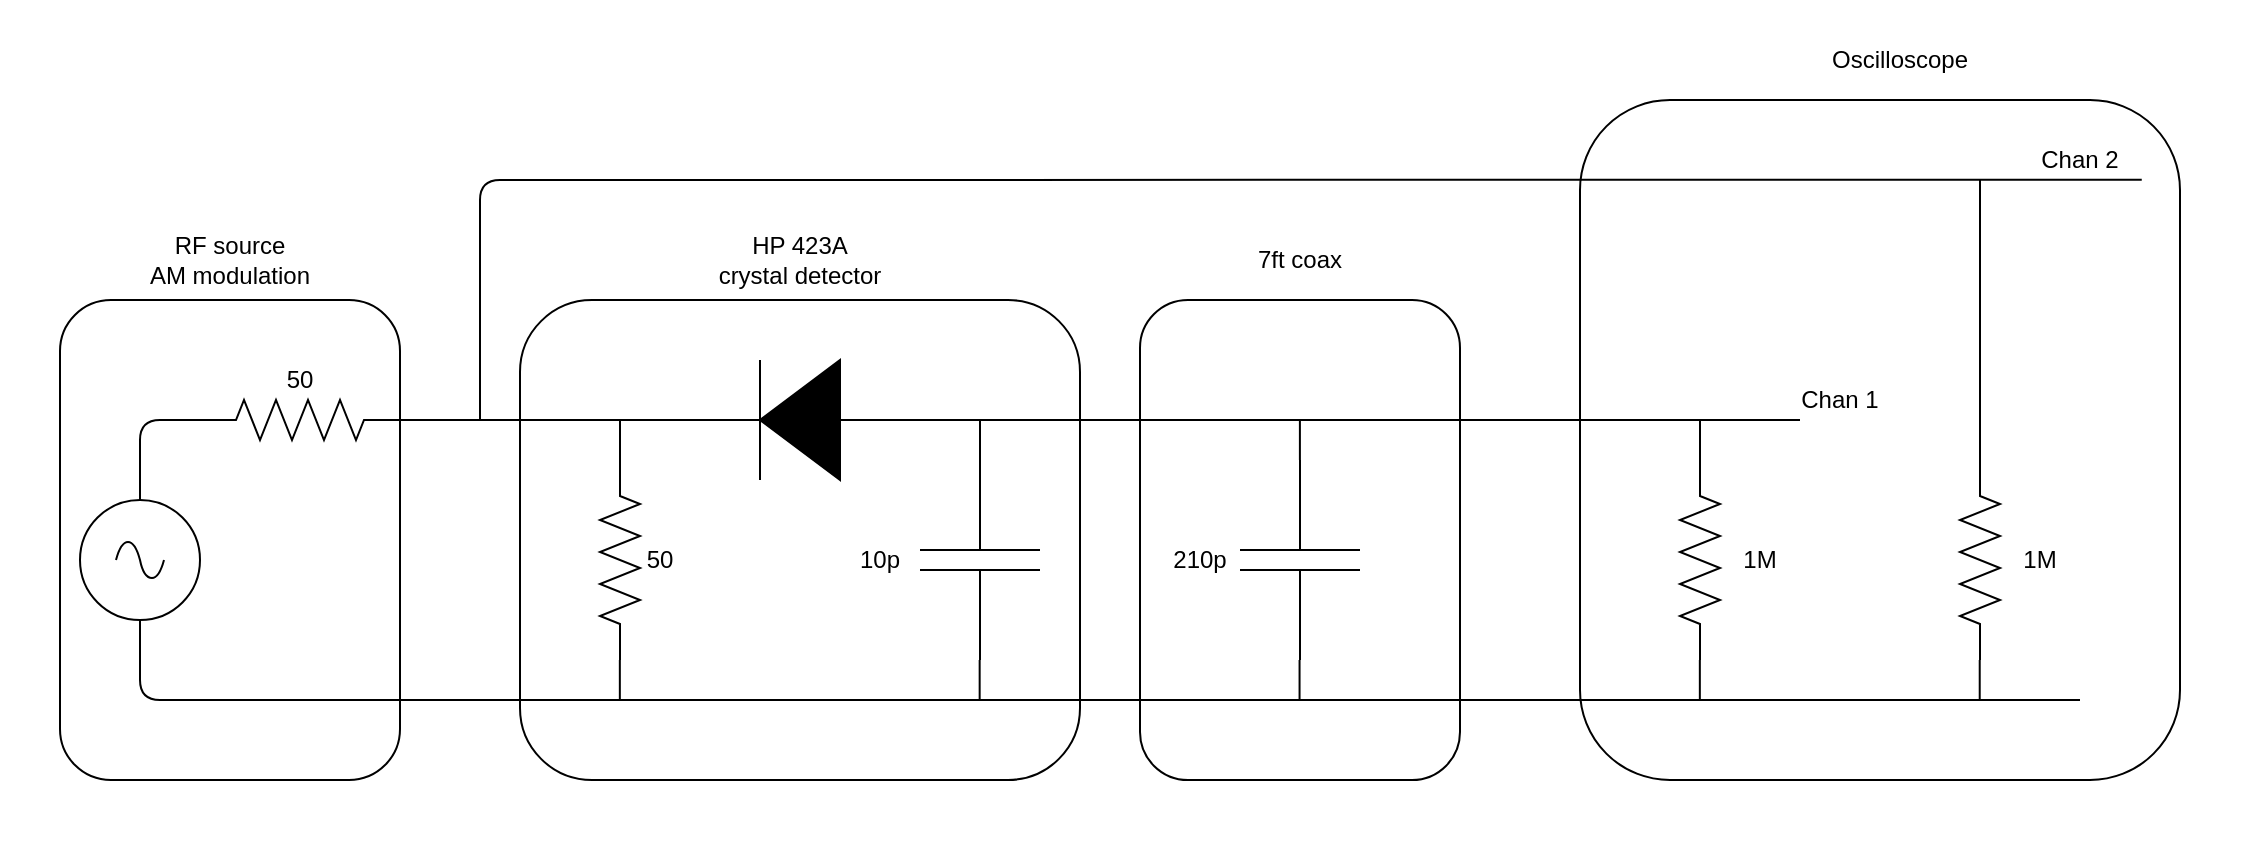 <mxfile version="14.6.13" type="device" pages="5"><diagram id="nJAfVl4g5rDpcgTDIY90" name="measurement_setup1"><mxGraphModel dx="1102" dy="1000" grid="1" gridSize="10" guides="1" tooltips="1" connect="1" arrows="1" fold="1" page="1" pageScale="1" pageWidth="850" pageHeight="1100" math="0" shadow="0"><root><mxCell id="0"/><mxCell id="1" parent="0"/><mxCell id="n6Zc8FONMgEtDuYc1dvL-59" value="" style="rounded=0;whiteSpace=wrap;html=1;fillColor=none;strokeColor=none;" parent="1" vertex="1"><mxGeometry x="160" y="240" width="1120" height="420" as="geometry"/></mxCell><mxCell id="n6Zc8FONMgEtDuYc1dvL-57" value="" style="rounded=1;whiteSpace=wrap;html=1;fillColor=none;" parent="1" vertex="1"><mxGeometry x="950" y="290" width="300" height="340" as="geometry"/></mxCell><mxCell id="n6Zc8FONMgEtDuYc1dvL-39" value="" style="rounded=1;whiteSpace=wrap;html=1;fillColor=none;" parent="1" vertex="1"><mxGeometry x="420" y="390" width="280" height="240" as="geometry"/></mxCell><mxCell id="n6Zc8FONMgEtDuYc1dvL-41" value="" style="rounded=1;whiteSpace=wrap;html=1;fillColor=none;" parent="1" vertex="1"><mxGeometry x="190" y="390" width="170" height="240" as="geometry"/></mxCell><mxCell id="n6Zc8FONMgEtDuYc1dvL-20" value="" style="pointerEvents=1;fillColor=strokeColor;verticalLabelPosition=bottom;shadow=0;dashed=0;align=center;html=1;verticalAlign=top;shape=mxgraph.electrical.diodes.diode;rotation=-180;" parent="1" vertex="1"><mxGeometry x="510" y="420" width="100" height="60" as="geometry"/></mxCell><mxCell id="n6Zc8FONMgEtDuYc1dvL-21" value="" style="pointerEvents=1;verticalLabelPosition=bottom;shadow=0;dashed=0;align=center;html=1;verticalAlign=top;shape=mxgraph.electrical.capacitors.capacitor_1;rotation=-90;" parent="1" vertex="1"><mxGeometry x="600" y="490" width="100" height="60" as="geometry"/></mxCell><mxCell id="n6Zc8FONMgEtDuYc1dvL-22" value="" style="pointerEvents=1;verticalLabelPosition=bottom;shadow=0;dashed=0;align=center;html=1;verticalAlign=top;shape=mxgraph.electrical.resistors.resistor_2;rotation=-90;" parent="1" vertex="1"><mxGeometry x="420" y="510" width="100" height="20" as="geometry"/></mxCell><mxCell id="n6Zc8FONMgEtDuYc1dvL-23" value="50" style="text;html=1;strokeColor=none;fillColor=none;align=center;verticalAlign=middle;whiteSpace=wrap;rounded=0;" parent="1" vertex="1"><mxGeometry x="470" y="510" width="40" height="20" as="geometry"/></mxCell><mxCell id="n6Zc8FONMgEtDuYc1dvL-24" value="" style="pointerEvents=1;verticalLabelPosition=bottom;shadow=0;dashed=0;align=center;html=1;verticalAlign=top;shape=mxgraph.electrical.resistors.resistor_2;rotation=-180;" parent="1" vertex="1"><mxGeometry x="260" y="440" width="100" height="20" as="geometry"/></mxCell><mxCell id="n6Zc8FONMgEtDuYc1dvL-25" value="" style="pointerEvents=1;verticalLabelPosition=bottom;shadow=0;dashed=0;align=center;html=1;verticalAlign=top;shape=mxgraph.electrical.signal_sources.source;aspect=fixed;points=[[0.5,0,0],[1,0.5,0],[0.5,1,0],[0,0.5,0]];elSignalType=ac;" parent="1" vertex="1"><mxGeometry x="200" y="490" width="60" height="60" as="geometry"/></mxCell><mxCell id="n6Zc8FONMgEtDuYc1dvL-26" value="50" style="text;html=1;strokeColor=none;fillColor=none;align=center;verticalAlign=middle;whiteSpace=wrap;rounded=0;" parent="1" vertex="1"><mxGeometry x="290" y="420" width="40" height="20" as="geometry"/></mxCell><mxCell id="n6Zc8FONMgEtDuYc1dvL-28" value="" style="endArrow=none;html=1;entryX=1;entryY=0.5;entryDx=0;entryDy=0;entryPerimeter=0;exitX=0.5;exitY=0;exitDx=0;exitDy=0;exitPerimeter=0;" parent="1" source="n6Zc8FONMgEtDuYc1dvL-25" target="n6Zc8FONMgEtDuYc1dvL-24" edge="1"><mxGeometry width="50" height="50" relative="1" as="geometry"><mxPoint x="630" y="630" as="sourcePoint"/><mxPoint x="680" y="580" as="targetPoint"/><Array as="points"><mxPoint x="230" y="450"/></Array></mxGeometry></mxCell><mxCell id="n6Zc8FONMgEtDuYc1dvL-31" value="" style="endArrow=none;html=1;entryX=0;entryY=0.5;entryDx=0;entryDy=0;entryPerimeter=0;exitX=0;exitY=0.5;exitDx=0;exitDy=0;exitPerimeter=0;" parent="1" source="n6Zc8FONMgEtDuYc1dvL-24" target="n6Zc8FONMgEtDuYc1dvL-20" edge="1"><mxGeometry width="50" height="50" relative="1" as="geometry"><mxPoint x="430" y="590" as="sourcePoint"/><mxPoint x="480" y="540" as="targetPoint"/></mxGeometry></mxCell><mxCell id="n6Zc8FONMgEtDuYc1dvL-32" value="" style="endArrow=none;html=1;entryX=1;entryY=0.5;entryDx=0;entryDy=0;entryPerimeter=0;" parent="1" target="n6Zc8FONMgEtDuYc1dvL-22" edge="1"><mxGeometry width="50" height="50" relative="1" as="geometry"><mxPoint x="470" y="450" as="sourcePoint"/><mxPoint x="290" y="580" as="targetPoint"/></mxGeometry></mxCell><mxCell id="n6Zc8FONMgEtDuYc1dvL-33" value="" style="endArrow=none;html=1;exitX=1;exitY=0.5;exitDx=0;exitDy=0;exitPerimeter=0;entryX=0.25;entryY=1;entryDx=0;entryDy=0;" parent="1" source="n6Zc8FONMgEtDuYc1dvL-20" target="n6Zc8FONMgEtDuYc1dvL-54" edge="1"><mxGeometry width="50" height="50" relative="1" as="geometry"><mxPoint x="660" y="350" as="sourcePoint"/><mxPoint x="910" y="450" as="targetPoint"/></mxGeometry></mxCell><mxCell id="n6Zc8FONMgEtDuYc1dvL-34" value="" style="endArrow=none;html=1;entryX=1;entryY=0.5;entryDx=0;entryDy=0;entryPerimeter=0;" parent="1" target="n6Zc8FONMgEtDuYc1dvL-21" edge="1"><mxGeometry width="50" height="50" relative="1" as="geometry"><mxPoint x="650" y="450" as="sourcePoint"/><mxPoint x="480" y="540" as="targetPoint"/></mxGeometry></mxCell><mxCell id="n6Zc8FONMgEtDuYc1dvL-35" value="" style="endArrow=none;html=1;entryX=1;entryY=0.5;entryDx=0;entryDy=0;entryPerimeter=0;" parent="1" edge="1"><mxGeometry width="50" height="50" relative="1" as="geometry"><mxPoint x="469.92" y="570" as="sourcePoint"/><mxPoint x="469.92" y="590" as="targetPoint"/></mxGeometry></mxCell><mxCell id="n6Zc8FONMgEtDuYc1dvL-36" value="" style="endArrow=none;html=1;entryX=0.5;entryY=1;entryDx=0;entryDy=0;entryPerimeter=0;" parent="1" target="n6Zc8FONMgEtDuYc1dvL-25" edge="1"><mxGeometry width="50" height="50" relative="1" as="geometry"><mxPoint x="470" y="590" as="sourcePoint"/><mxPoint x="140" y="640" as="targetPoint"/><Array as="points"><mxPoint x="230" y="590"/></Array></mxGeometry></mxCell><mxCell id="n6Zc8FONMgEtDuYc1dvL-37" value="" style="endArrow=none;html=1;" parent="1" edge="1"><mxGeometry width="50" height="50" relative="1" as="geometry"><mxPoint x="470" y="590" as="sourcePoint"/><mxPoint x="1200" y="590" as="targetPoint"/></mxGeometry></mxCell><mxCell id="n6Zc8FONMgEtDuYc1dvL-38" value="" style="endArrow=none;html=1;entryX=1;entryY=0.5;entryDx=0;entryDy=0;entryPerimeter=0;" parent="1" edge="1"><mxGeometry width="50" height="50" relative="1" as="geometry"><mxPoint x="649.83" y="570" as="sourcePoint"/><mxPoint x="649.83" y="590" as="targetPoint"/></mxGeometry></mxCell><mxCell id="n6Zc8FONMgEtDuYc1dvL-42" value="RF source &lt;br&gt;AM modulation" style="text;html=1;strokeColor=none;fillColor=none;align=center;verticalAlign=middle;whiteSpace=wrap;rounded=0;" parent="1" vertex="1"><mxGeometry x="190" y="350" width="170" height="40" as="geometry"/></mxCell><mxCell id="n6Zc8FONMgEtDuYc1dvL-44" value="HP 423A&lt;br&gt;crystal detector" style="text;html=1;strokeColor=none;fillColor=none;align=center;verticalAlign=middle;whiteSpace=wrap;rounded=0;" parent="1" vertex="1"><mxGeometry x="475" y="350" width="170" height="40" as="geometry"/></mxCell><mxCell id="n6Zc8FONMgEtDuYc1dvL-45" value="" style="pointerEvents=1;verticalLabelPosition=bottom;shadow=0;dashed=0;align=center;html=1;verticalAlign=top;shape=mxgraph.electrical.resistors.resistor_2;rotation=-90;" parent="1" vertex="1"><mxGeometry x="960" y="510" width="100" height="20" as="geometry"/></mxCell><mxCell id="n6Zc8FONMgEtDuYc1dvL-46" value="" style="endArrow=none;html=1;entryX=1;entryY=0.5;entryDx=0;entryDy=0;entryPerimeter=0;" parent="1" target="n6Zc8FONMgEtDuYc1dvL-45" edge="1"><mxGeometry width="50" height="50" relative="1" as="geometry"><mxPoint x="1010" y="450" as="sourcePoint"/><mxPoint x="830" y="580" as="targetPoint"/></mxGeometry></mxCell><mxCell id="n6Zc8FONMgEtDuYc1dvL-47" value="" style="endArrow=none;html=1;entryX=1;entryY=0.5;entryDx=0;entryDy=0;entryPerimeter=0;" parent="1" edge="1"><mxGeometry width="50" height="50" relative="1" as="geometry"><mxPoint x="1009.92" y="570" as="sourcePoint"/><mxPoint x="1009.92" y="590" as="targetPoint"/></mxGeometry></mxCell><mxCell id="n6Zc8FONMgEtDuYc1dvL-48" value="1M" style="text;html=1;strokeColor=none;fillColor=none;align=center;verticalAlign=middle;whiteSpace=wrap;rounded=0;" parent="1" vertex="1"><mxGeometry x="1020" y="510" width="40" height="20" as="geometry"/></mxCell><mxCell id="n6Zc8FONMgEtDuYc1dvL-50" value="" style="endArrow=none;html=1;exitX=0.886;exitY=0.993;exitDx=0;exitDy=0;exitPerimeter=0;" parent="1" source="n6Zc8FONMgEtDuYc1dvL-55" edge="1"><mxGeometry width="50" height="50" relative="1" as="geometry"><mxPoint x="990" y="330" as="sourcePoint"/><mxPoint x="400" y="450" as="targetPoint"/><Array as="points"><mxPoint x="400" y="330"/></Array></mxGeometry></mxCell><mxCell id="n6Zc8FONMgEtDuYc1dvL-51" value="" style="pointerEvents=1;verticalLabelPosition=bottom;shadow=0;dashed=0;align=center;html=1;verticalAlign=top;shape=mxgraph.electrical.resistors.resistor_2;rotation=-90;" parent="1" vertex="1"><mxGeometry x="1100" y="510" width="100" height="20" as="geometry"/></mxCell><mxCell id="n6Zc8FONMgEtDuYc1dvL-52" value="1M" style="text;html=1;strokeColor=none;fillColor=none;align=center;verticalAlign=middle;whiteSpace=wrap;rounded=0;" parent="1" vertex="1"><mxGeometry x="1160" y="510" width="40" height="20" as="geometry"/></mxCell><mxCell id="n6Zc8FONMgEtDuYc1dvL-53" value="" style="endArrow=none;html=1;entryX=1;entryY=0.5;entryDx=0;entryDy=0;entryPerimeter=0;" parent="1" edge="1"><mxGeometry width="50" height="50" relative="1" as="geometry"><mxPoint x="1149.86" y="570" as="sourcePoint"/><mxPoint x="1149.86" y="590" as="targetPoint"/></mxGeometry></mxCell><mxCell id="n6Zc8FONMgEtDuYc1dvL-54" value="Chan 1" style="text;html=1;strokeColor=none;fillColor=none;align=center;verticalAlign=middle;whiteSpace=wrap;rounded=0;" parent="1" vertex="1"><mxGeometry x="1040" y="430" width="80" height="20" as="geometry"/></mxCell><mxCell id="n6Zc8FONMgEtDuYc1dvL-55" value="Chan 2" style="text;html=1;strokeColor=none;fillColor=none;align=center;verticalAlign=middle;whiteSpace=wrap;rounded=0;" parent="1" vertex="1"><mxGeometry x="1160" y="310" width="80" height="20" as="geometry"/></mxCell><mxCell id="n6Zc8FONMgEtDuYc1dvL-56" value="" style="endArrow=none;html=1;" parent="1" edge="1"><mxGeometry width="50" height="50" relative="1" as="geometry"><mxPoint x="1150" y="330" as="sourcePoint"/><mxPoint x="1150" y="470" as="targetPoint"/></mxGeometry></mxCell><mxCell id="n6Zc8FONMgEtDuYc1dvL-58" value="Oscilloscope" style="text;html=1;strokeColor=none;fillColor=none;align=center;verticalAlign=middle;whiteSpace=wrap;rounded=0;" parent="1" vertex="1"><mxGeometry x="1025" y="250" width="170" height="40" as="geometry"/></mxCell><mxCell id="agd8N46Cy_8cz0tkezxJ-1" value="10p" style="text;html=1;strokeColor=none;fillColor=none;align=center;verticalAlign=middle;whiteSpace=wrap;rounded=0;" parent="1" vertex="1"><mxGeometry x="580" y="510" width="40" height="20" as="geometry"/></mxCell><mxCell id="agd8N46Cy_8cz0tkezxJ-2" value="" style="pointerEvents=1;verticalLabelPosition=bottom;shadow=0;dashed=0;align=center;html=1;verticalAlign=top;shape=mxgraph.electrical.capacitors.capacitor_1;rotation=-90;" parent="1" vertex="1"><mxGeometry x="760" y="490" width="100" height="60" as="geometry"/></mxCell><mxCell id="agd8N46Cy_8cz0tkezxJ-3" value="210p" style="text;html=1;strokeColor=none;fillColor=none;align=center;verticalAlign=middle;whiteSpace=wrap;rounded=0;" parent="1" vertex="1"><mxGeometry x="740" y="510" width="40" height="20" as="geometry"/></mxCell><mxCell id="agd8N46Cy_8cz0tkezxJ-4" value="" style="rounded=1;whiteSpace=wrap;html=1;fillColor=none;" parent="1" vertex="1"><mxGeometry x="730" y="390" width="160" height="240" as="geometry"/></mxCell><mxCell id="agd8N46Cy_8cz0tkezxJ-6" value="7ft coax" style="text;html=1;strokeColor=none;fillColor=none;align=center;verticalAlign=middle;whiteSpace=wrap;rounded=0;" parent="1" vertex="1"><mxGeometry x="730" y="350" width="160" height="40" as="geometry"/></mxCell><mxCell id="agd8N46Cy_8cz0tkezxJ-7" value="" style="endArrow=none;html=1;entryX=1;entryY=0.5;entryDx=0;entryDy=0;entryPerimeter=0;" parent="1" edge="1"><mxGeometry width="50" height="50" relative="1" as="geometry"><mxPoint x="809.95" y="450" as="sourcePoint"/><mxPoint x="809.95" y="470" as="targetPoint"/></mxGeometry></mxCell><mxCell id="agd8N46Cy_8cz0tkezxJ-8" value="" style="endArrow=none;html=1;entryX=1;entryY=0.5;entryDx=0;entryDy=0;entryPerimeter=0;" parent="1" edge="1"><mxGeometry width="50" height="50" relative="1" as="geometry"><mxPoint x="809.78" y="570" as="sourcePoint"/><mxPoint x="809.78" y="590" as="targetPoint"/></mxGeometry></mxCell></root></mxGraphModel></diagram><diagram name="measurement_setup2" id="__wIRwWSOnKxe-Xeithe"><mxGraphModel dx="1527" dy="1168" grid="1" gridSize="10" guides="1" tooltips="1" connect="1" arrows="1" fold="1" page="1" pageScale="1" pageWidth="850" pageHeight="1100" math="0" shadow="0"><root><mxCell id="QO79TqDzEfOroSVUwNAg-0"/><mxCell id="QO79TqDzEfOroSVUwNAg-1" parent="QO79TqDzEfOroSVUwNAg-0"/><mxCell id="QO79TqDzEfOroSVUwNAg-2" value="" style="rounded=0;whiteSpace=wrap;html=1;fillColor=none;strokeColor=none;" parent="QO79TqDzEfOroSVUwNAg-1" vertex="1"><mxGeometry x="170" y="240" width="1150" height="420" as="geometry"/></mxCell><mxCell id="QO79TqDzEfOroSVUwNAg-3" value="" style="rounded=1;whiteSpace=wrap;html=1;fillColor=none;" parent="QO79TqDzEfOroSVUwNAg-1" vertex="1"><mxGeometry x="1000" y="290" width="300" height="340" as="geometry"/></mxCell><mxCell id="QO79TqDzEfOroSVUwNAg-4" value="" style="rounded=1;whiteSpace=wrap;html=1;fillColor=none;" parent="QO79TqDzEfOroSVUwNAg-1" vertex="1"><mxGeometry x="420" y="390" width="280" height="240" as="geometry"/></mxCell><mxCell id="QO79TqDzEfOroSVUwNAg-5" value="" style="rounded=1;whiteSpace=wrap;html=1;fillColor=none;" parent="QO79TqDzEfOroSVUwNAg-1" vertex="1"><mxGeometry x="190" y="390" width="170" height="240" as="geometry"/></mxCell><mxCell id="QO79TqDzEfOroSVUwNAg-6" value="" style="pointerEvents=1;fillColor=strokeColor;verticalLabelPosition=bottom;shadow=0;dashed=0;align=center;html=1;verticalAlign=top;shape=mxgraph.electrical.diodes.diode;rotation=-180;" parent="QO79TqDzEfOroSVUwNAg-1" vertex="1"><mxGeometry x="510" y="420" width="100" height="60" as="geometry"/></mxCell><mxCell id="QO79TqDzEfOroSVUwNAg-7" value="" style="pointerEvents=1;verticalLabelPosition=bottom;shadow=0;dashed=0;align=center;html=1;verticalAlign=top;shape=mxgraph.electrical.capacitors.capacitor_1;rotation=-90;" parent="QO79TqDzEfOroSVUwNAg-1" vertex="1"><mxGeometry x="600" y="490" width="100" height="60" as="geometry"/></mxCell><mxCell id="QO79TqDzEfOroSVUwNAg-8" value="" style="pointerEvents=1;verticalLabelPosition=bottom;shadow=0;dashed=0;align=center;html=1;verticalAlign=top;shape=mxgraph.electrical.resistors.resistor_2;rotation=-90;" parent="QO79TqDzEfOroSVUwNAg-1" vertex="1"><mxGeometry x="420" y="510" width="100" height="20" as="geometry"/></mxCell><mxCell id="QO79TqDzEfOroSVUwNAg-9" value="50" style="text;html=1;strokeColor=none;fillColor=none;align=center;verticalAlign=middle;whiteSpace=wrap;rounded=0;" parent="QO79TqDzEfOroSVUwNAg-1" vertex="1"><mxGeometry x="470" y="510" width="40" height="20" as="geometry"/></mxCell><mxCell id="QO79TqDzEfOroSVUwNAg-10" value="" style="pointerEvents=1;verticalLabelPosition=bottom;shadow=0;dashed=0;align=center;html=1;verticalAlign=top;shape=mxgraph.electrical.resistors.resistor_2;rotation=-180;" parent="QO79TqDzEfOroSVUwNAg-1" vertex="1"><mxGeometry x="260" y="440" width="100" height="20" as="geometry"/></mxCell><mxCell id="QO79TqDzEfOroSVUwNAg-11" value="" style="pointerEvents=1;verticalLabelPosition=bottom;shadow=0;dashed=0;align=center;html=1;verticalAlign=top;shape=mxgraph.electrical.signal_sources.source;aspect=fixed;points=[[0.5,0,0],[1,0.5,0],[0.5,1,0],[0,0.5,0]];elSignalType=ac;" parent="QO79TqDzEfOroSVUwNAg-1" vertex="1"><mxGeometry x="200" y="490" width="60" height="60" as="geometry"/></mxCell><mxCell id="QO79TqDzEfOroSVUwNAg-12" value="50" style="text;html=1;strokeColor=none;fillColor=none;align=center;verticalAlign=middle;whiteSpace=wrap;rounded=0;" parent="QO79TqDzEfOroSVUwNAg-1" vertex="1"><mxGeometry x="290" y="420" width="40" height="20" as="geometry"/></mxCell><mxCell id="QO79TqDzEfOroSVUwNAg-13" value="" style="endArrow=none;html=1;entryX=1;entryY=0.5;entryDx=0;entryDy=0;entryPerimeter=0;exitX=0.5;exitY=0;exitDx=0;exitDy=0;exitPerimeter=0;" parent="QO79TqDzEfOroSVUwNAg-1" source="QO79TqDzEfOroSVUwNAg-11" target="QO79TqDzEfOroSVUwNAg-10" edge="1"><mxGeometry width="50" height="50" relative="1" as="geometry"><mxPoint x="630" y="630" as="sourcePoint"/><mxPoint x="680" y="580" as="targetPoint"/><Array as="points"><mxPoint x="230" y="450"/></Array></mxGeometry></mxCell><mxCell id="QO79TqDzEfOroSVUwNAg-14" value="" style="endArrow=none;html=1;entryX=0;entryY=0.5;entryDx=0;entryDy=0;entryPerimeter=0;exitX=0;exitY=0.5;exitDx=0;exitDy=0;exitPerimeter=0;" parent="QO79TqDzEfOroSVUwNAg-1" source="QO79TqDzEfOroSVUwNAg-10" target="QO79TqDzEfOroSVUwNAg-6" edge="1"><mxGeometry width="50" height="50" relative="1" as="geometry"><mxPoint x="430" y="590" as="sourcePoint"/><mxPoint x="480" y="540" as="targetPoint"/></mxGeometry></mxCell><mxCell id="QO79TqDzEfOroSVUwNAg-15" value="" style="endArrow=none;html=1;entryX=1;entryY=0.5;entryDx=0;entryDy=0;entryPerimeter=0;" parent="QO79TqDzEfOroSVUwNAg-1" target="QO79TqDzEfOroSVUwNAg-8" edge="1"><mxGeometry width="50" height="50" relative="1" as="geometry"><mxPoint x="470" y="450" as="sourcePoint"/><mxPoint x="290" y="580" as="targetPoint"/></mxGeometry></mxCell><mxCell id="QO79TqDzEfOroSVUwNAg-16" value="" style="endArrow=none;html=1;exitX=1;exitY=0.5;exitDx=0;exitDy=0;exitPerimeter=0;entryX=0.25;entryY=1;entryDx=0;entryDy=0;" parent="QO79TqDzEfOroSVUwNAg-1" source="QO79TqDzEfOroSVUwNAg-6" target="QO79TqDzEfOroSVUwNAg-32" edge="1"><mxGeometry width="50" height="50" relative="1" as="geometry"><mxPoint x="660" y="350" as="sourcePoint"/><mxPoint x="910" y="450" as="targetPoint"/></mxGeometry></mxCell><mxCell id="QO79TqDzEfOroSVUwNAg-17" value="" style="endArrow=none;html=1;entryX=1;entryY=0.5;entryDx=0;entryDy=0;entryPerimeter=0;" parent="QO79TqDzEfOroSVUwNAg-1" target="QO79TqDzEfOroSVUwNAg-7" edge="1"><mxGeometry width="50" height="50" relative="1" as="geometry"><mxPoint x="650" y="450" as="sourcePoint"/><mxPoint x="480" y="540" as="targetPoint"/></mxGeometry></mxCell><mxCell id="QO79TqDzEfOroSVUwNAg-18" value="" style="endArrow=none;html=1;entryX=1;entryY=0.5;entryDx=0;entryDy=0;entryPerimeter=0;" parent="QO79TqDzEfOroSVUwNAg-1" edge="1"><mxGeometry width="50" height="50" relative="1" as="geometry"><mxPoint x="469.92" y="570" as="sourcePoint"/><mxPoint x="469.92" y="590" as="targetPoint"/></mxGeometry></mxCell><mxCell id="QO79TqDzEfOroSVUwNAg-19" value="" style="endArrow=none;html=1;entryX=0.5;entryY=1;entryDx=0;entryDy=0;entryPerimeter=0;" parent="QO79TqDzEfOroSVUwNAg-1" target="QO79TqDzEfOroSVUwNAg-11" edge="1"><mxGeometry width="50" height="50" relative="1" as="geometry"><mxPoint x="470" y="590" as="sourcePoint"/><mxPoint x="140" y="640" as="targetPoint"/><Array as="points"><mxPoint x="230" y="590"/></Array></mxGeometry></mxCell><mxCell id="QO79TqDzEfOroSVUwNAg-20" value="" style="endArrow=none;html=1;" parent="QO79TqDzEfOroSVUwNAg-1" edge="1"><mxGeometry width="50" height="50" relative="1" as="geometry"><mxPoint x="470" y="590" as="sourcePoint"/><mxPoint x="1240" y="590" as="targetPoint"/></mxGeometry></mxCell><mxCell id="QO79TqDzEfOroSVUwNAg-21" value="" style="endArrow=none;html=1;entryX=1;entryY=0.5;entryDx=0;entryDy=0;entryPerimeter=0;" parent="QO79TqDzEfOroSVUwNAg-1" edge="1"><mxGeometry width="50" height="50" relative="1" as="geometry"><mxPoint x="649.83" y="570" as="sourcePoint"/><mxPoint x="649.83" y="590" as="targetPoint"/></mxGeometry></mxCell><mxCell id="QO79TqDzEfOroSVUwNAg-22" value="RF source &lt;br&gt;AM modulation" style="text;html=1;strokeColor=none;fillColor=none;align=center;verticalAlign=middle;whiteSpace=wrap;rounded=0;" parent="QO79TqDzEfOroSVUwNAg-1" vertex="1"><mxGeometry x="190" y="350" width="170" height="40" as="geometry"/></mxCell><mxCell id="QO79TqDzEfOroSVUwNAg-23" value="HP 423A&lt;br&gt;crystal detector" style="text;html=1;strokeColor=none;fillColor=none;align=center;verticalAlign=middle;whiteSpace=wrap;rounded=0;" parent="QO79TqDzEfOroSVUwNAg-1" vertex="1"><mxGeometry x="475" y="350" width="170" height="40" as="geometry"/></mxCell><mxCell id="QO79TqDzEfOroSVUwNAg-24" value="" style="pointerEvents=1;verticalLabelPosition=bottom;shadow=0;dashed=0;align=center;html=1;verticalAlign=top;shape=mxgraph.electrical.resistors.resistor_2;rotation=-90;" parent="QO79TqDzEfOroSVUwNAg-1" vertex="1"><mxGeometry x="1020" y="510" width="100" height="20" as="geometry"/></mxCell><mxCell id="QO79TqDzEfOroSVUwNAg-25" value="" style="endArrow=none;html=1;entryX=1;entryY=0.5;entryDx=0;entryDy=0;entryPerimeter=0;" parent="QO79TqDzEfOroSVUwNAg-1" target="QO79TqDzEfOroSVUwNAg-24" edge="1"><mxGeometry width="50" height="50" relative="1" as="geometry"><mxPoint x="1070" y="450" as="sourcePoint"/><mxPoint x="890" y="580" as="targetPoint"/></mxGeometry></mxCell><mxCell id="QO79TqDzEfOroSVUwNAg-26" value="" style="endArrow=none;html=1;entryX=1;entryY=0.5;entryDx=0;entryDy=0;entryPerimeter=0;" parent="QO79TqDzEfOroSVUwNAg-1" edge="1"><mxGeometry width="50" height="50" relative="1" as="geometry"><mxPoint x="1069.92" y="570" as="sourcePoint"/><mxPoint x="1069.92" y="590" as="targetPoint"/></mxGeometry></mxCell><mxCell id="QO79TqDzEfOroSVUwNAg-27" value="1M" style="text;html=1;strokeColor=none;fillColor=none;align=center;verticalAlign=middle;whiteSpace=wrap;rounded=0;" parent="QO79TqDzEfOroSVUwNAg-1" vertex="1"><mxGeometry x="1080" y="510" width="40" height="20" as="geometry"/></mxCell><mxCell id="QO79TqDzEfOroSVUwNAg-28" value="" style="endArrow=none;html=1;exitX=0.886;exitY=0.993;exitDx=0;exitDy=0;exitPerimeter=0;" parent="QO79TqDzEfOroSVUwNAg-1" source="QO79TqDzEfOroSVUwNAg-33" edge="1"><mxGeometry width="50" height="50" relative="1" as="geometry"><mxPoint x="990" y="330" as="sourcePoint"/><mxPoint x="400" y="450" as="targetPoint"/><Array as="points"><mxPoint x="400" y="330"/></Array></mxGeometry></mxCell><mxCell id="QO79TqDzEfOroSVUwNAg-29" value="" style="pointerEvents=1;verticalLabelPosition=bottom;shadow=0;dashed=0;align=center;html=1;verticalAlign=top;shape=mxgraph.electrical.resistors.resistor_2;rotation=-90;" parent="QO79TqDzEfOroSVUwNAg-1" vertex="1"><mxGeometry x="1160" y="510" width="100" height="20" as="geometry"/></mxCell><mxCell id="QO79TqDzEfOroSVUwNAg-30" value="1M" style="text;html=1;strokeColor=none;fillColor=none;align=center;verticalAlign=middle;whiteSpace=wrap;rounded=0;" parent="QO79TqDzEfOroSVUwNAg-1" vertex="1"><mxGeometry x="1220" y="510" width="40" height="20" as="geometry"/></mxCell><mxCell id="QO79TqDzEfOroSVUwNAg-31" value="" style="endArrow=none;html=1;entryX=1;entryY=0.5;entryDx=0;entryDy=0;entryPerimeter=0;" parent="QO79TqDzEfOroSVUwNAg-1" edge="1"><mxGeometry width="50" height="50" relative="1" as="geometry"><mxPoint x="1209.86" y="570" as="sourcePoint"/><mxPoint x="1209.86" y="590" as="targetPoint"/></mxGeometry></mxCell><mxCell id="QO79TqDzEfOroSVUwNAg-32" value="Chan 1" style="text;html=1;strokeColor=none;fillColor=none;align=center;verticalAlign=middle;whiteSpace=wrap;rounded=0;" parent="QO79TqDzEfOroSVUwNAg-1" vertex="1"><mxGeometry x="1100" y="430" width="80" height="20" as="geometry"/></mxCell><mxCell id="QO79TqDzEfOroSVUwNAg-33" value="Chan 2" style="text;html=1;strokeColor=none;fillColor=none;align=center;verticalAlign=middle;whiteSpace=wrap;rounded=0;" parent="QO79TqDzEfOroSVUwNAg-1" vertex="1"><mxGeometry x="1220" y="310" width="80" height="20" as="geometry"/></mxCell><mxCell id="QO79TqDzEfOroSVUwNAg-34" value="" style="endArrow=none;html=1;" parent="QO79TqDzEfOroSVUwNAg-1" edge="1"><mxGeometry width="50" height="50" relative="1" as="geometry"><mxPoint x="1210" y="330" as="sourcePoint"/><mxPoint x="1210" y="470" as="targetPoint"/></mxGeometry></mxCell><mxCell id="QO79TqDzEfOroSVUwNAg-35" value="Oscilloscope" style="text;html=1;strokeColor=none;fillColor=none;align=center;verticalAlign=middle;whiteSpace=wrap;rounded=0;" parent="QO79TqDzEfOroSVUwNAg-1" vertex="1"><mxGeometry x="1085" y="250" width="170" height="40" as="geometry"/></mxCell><mxCell id="QO79TqDzEfOroSVUwNAg-36" value="10p" style="text;html=1;strokeColor=none;fillColor=none;align=center;verticalAlign=middle;whiteSpace=wrap;rounded=0;" parent="QO79TqDzEfOroSVUwNAg-1" vertex="1"><mxGeometry x="580" y="510" width="40" height="20" as="geometry"/></mxCell><mxCell id="QO79TqDzEfOroSVUwNAg-37" value="" style="pointerEvents=1;verticalLabelPosition=bottom;shadow=0;dashed=0;align=center;html=1;verticalAlign=top;shape=mxgraph.electrical.capacitors.capacitor_1;rotation=-90;" parent="QO79TqDzEfOroSVUwNAg-1" vertex="1"><mxGeometry x="860" y="490" width="100" height="60" as="geometry"/></mxCell><mxCell id="QO79TqDzEfOroSVUwNAg-38" value="210p" style="text;html=1;strokeColor=none;fillColor=none;align=center;verticalAlign=middle;whiteSpace=wrap;rounded=0;" parent="QO79TqDzEfOroSVUwNAg-1" vertex="1"><mxGeometry x="840" y="510" width="40" height="20" as="geometry"/></mxCell><mxCell id="QO79TqDzEfOroSVUwNAg-39" value="" style="rounded=1;whiteSpace=wrap;html=1;fillColor=none;" parent="QO79TqDzEfOroSVUwNAg-1" vertex="1"><mxGeometry x="830" y="390" width="150" height="240" as="geometry"/></mxCell><mxCell id="QO79TqDzEfOroSVUwNAg-40" value="7ft coax" style="text;html=1;strokeColor=none;fillColor=none;align=center;verticalAlign=middle;whiteSpace=wrap;rounded=0;" parent="QO79TqDzEfOroSVUwNAg-1" vertex="1"><mxGeometry x="830" y="350" width="150" height="40" as="geometry"/></mxCell><mxCell id="QO79TqDzEfOroSVUwNAg-41" value="" style="endArrow=none;html=1;entryX=1;entryY=0.5;entryDx=0;entryDy=0;entryPerimeter=0;" parent="QO79TqDzEfOroSVUwNAg-1" edge="1"><mxGeometry width="50" height="50" relative="1" as="geometry"><mxPoint x="909.95" y="450" as="sourcePoint"/><mxPoint x="909.95" y="470" as="targetPoint"/></mxGeometry></mxCell><mxCell id="QO79TqDzEfOroSVUwNAg-42" value="" style="endArrow=none;html=1;entryX=1;entryY=0.5;entryDx=0;entryDy=0;entryPerimeter=0;" parent="QO79TqDzEfOroSVUwNAg-1" edge="1"><mxGeometry width="50" height="50" relative="1" as="geometry"><mxPoint x="909.78" y="570" as="sourcePoint"/><mxPoint x="909.78" y="590" as="targetPoint"/></mxGeometry></mxCell><mxCell id="eMr8AMUgsLzYrz75Ng8q-0" value="" style="pointerEvents=1;verticalLabelPosition=bottom;shadow=0;dashed=0;align=center;html=1;verticalAlign=top;shape=mxgraph.electrical.resistors.resistor_2;rotation=-90;strokeWidth=3;" parent="QO79TqDzEfOroSVUwNAg-1" vertex="1"><mxGeometry x="715" y="510" width="100" height="20" as="geometry"/></mxCell><mxCell id="eMr8AMUgsLzYrz75Ng8q-1" value="" style="endArrow=none;html=1;entryX=1;entryY=0.5;entryDx=0;entryDy=0;entryPerimeter=0;" parent="QO79TqDzEfOroSVUwNAg-1" target="eMr8AMUgsLzYrz75Ng8q-0" edge="1"><mxGeometry width="50" height="50" relative="1" as="geometry"><mxPoint x="765" y="450" as="sourcePoint"/><mxPoint x="585" y="580" as="targetPoint"/></mxGeometry></mxCell><mxCell id="eMr8AMUgsLzYrz75Ng8q-2" value="" style="endArrow=none;html=1;entryX=1;entryY=0.5;entryDx=0;entryDy=0;entryPerimeter=0;" parent="QO79TqDzEfOroSVUwNAg-1" edge="1"><mxGeometry width="50" height="50" relative="1" as="geometry"><mxPoint x="764.92" y="570" as="sourcePoint"/><mxPoint x="764.92" y="590" as="targetPoint"/></mxGeometry></mxCell><mxCell id="eMr8AMUgsLzYrz75Ng8q-4" value="" style="rounded=1;whiteSpace=wrap;html=1;fillColor=none;" parent="QO79TqDzEfOroSVUwNAg-1" vertex="1"><mxGeometry x="725" y="390" width="80" height="240" as="geometry"/></mxCell><mxCell id="eMr8AMUgsLzYrz75Ng8q-3" value="HP 11523A&lt;br&gt;Load Resistor" style="text;html=1;strokeColor=none;fillColor=none;align=center;verticalAlign=middle;whiteSpace=wrap;rounded=0;" parent="QO79TqDzEfOroSVUwNAg-1" vertex="1"><mxGeometry x="720" y="350" width="90" height="40" as="geometry"/></mxCell></root></mxGraphModel></diagram><diagram id="lVzUNco6N4TBOLnwrilA" name="ideal_diode"><mxGraphModel dx="2377" dy="1168" grid="1" gridSize="10" guides="1" tooltips="1" connect="1" arrows="1" fold="1" page="1" pageScale="1" pageWidth="850" pageHeight="1100" math="0" shadow="0"><root><mxCell id="0"/><mxCell id="1" parent="0"/><mxCell id="UIueMPQgcCV-1Kfn6hbr-1" value="" style="endArrow=classic;html=1;rounded=0;" parent="1" edge="1"><mxGeometry width="50" height="50" relative="1" as="geometry"><mxPoint x="-40" y="400" as="sourcePoint"/><mxPoint x="280" y="400" as="targetPoint"/></mxGeometry></mxCell><mxCell id="UIueMPQgcCV-1Kfn6hbr-2" value="" style="endArrow=classic;html=1;rounded=0;" parent="1" edge="1"><mxGeometry width="50" height="50" relative="1" as="geometry"><mxPoint x="120" y="440" as="sourcePoint"/><mxPoint x="120" y="200" as="targetPoint"/></mxGeometry></mxCell><mxCell id="UIueMPQgcCV-1Kfn6hbr-3" value="Vd" style="text;html=1;strokeColor=none;fillColor=none;align=center;verticalAlign=middle;whiteSpace=wrap;rounded=0;" parent="1" vertex="1"><mxGeometry x="220" y="400" width="60" height="30" as="geometry"/></mxCell><mxCell id="UIueMPQgcCV-1Kfn6hbr-4" value="I" style="text;html=1;strokeColor=none;fillColor=none;align=center;verticalAlign=middle;whiteSpace=wrap;rounded=0;" parent="1" vertex="1"><mxGeometry x="100" y="200" width="20" height="30" as="geometry"/></mxCell><mxCell id="UIueMPQgcCV-1Kfn6hbr-6" value="" style="endArrow=none;html=1;rounded=0;strokeColor=#FF0000;strokeWidth=5;" parent="1" edge="1"><mxGeometry width="50" height="50" relative="1" as="geometry"><mxPoint y="400" as="sourcePoint"/><mxPoint x="120" y="400" as="targetPoint"/></mxGeometry></mxCell><mxCell id="UIueMPQgcCV-1Kfn6hbr-7" value="" style="endArrow=none;html=1;rounded=0;strokeColor=#FF0000;strokeWidth=5;" parent="1" edge="1"><mxGeometry width="50" height="50" relative="1" as="geometry"><mxPoint x="120" y="240" as="sourcePoint"/><mxPoint x="120" y="400" as="targetPoint"/></mxGeometry></mxCell><mxCell id="UIueMPQgcCV-1Kfn6hbr-8" value="Ideal Diode - No Threshold" style="text;html=1;strokeColor=none;fillColor=none;align=center;verticalAlign=middle;whiteSpace=wrap;rounded=0;" parent="1" vertex="1"><mxGeometry y="440" width="240" height="30" as="geometry"/></mxCell><mxCell id="UIueMPQgcCV-1Kfn6hbr-9" value="" style="endArrow=classic;html=1;rounded=0;" parent="1" edge="1"><mxGeometry width="50" height="50" relative="1" as="geometry"><mxPoint x="320" y="400" as="sourcePoint"/><mxPoint x="640" y="400" as="targetPoint"/></mxGeometry></mxCell><mxCell id="UIueMPQgcCV-1Kfn6hbr-10" value="" style="endArrow=classic;html=1;rounded=0;" parent="1" edge="1"><mxGeometry width="50" height="50" relative="1" as="geometry"><mxPoint x="480" y="440" as="sourcePoint"/><mxPoint x="480" y="200" as="targetPoint"/></mxGeometry></mxCell><mxCell id="UIueMPQgcCV-1Kfn6hbr-11" value="Vd" style="text;html=1;strokeColor=none;fillColor=none;align=center;verticalAlign=middle;whiteSpace=wrap;rounded=0;" parent="1" vertex="1"><mxGeometry x="580" y="400" width="60" height="30" as="geometry"/></mxCell><mxCell id="UIueMPQgcCV-1Kfn6hbr-12" value="I" style="text;html=1;strokeColor=none;fillColor=none;align=center;verticalAlign=middle;whiteSpace=wrap;rounded=0;" parent="1" vertex="1"><mxGeometry x="460" y="200" width="20" height="30" as="geometry"/></mxCell><mxCell id="UIueMPQgcCV-1Kfn6hbr-13" value="" style="endArrow=none;html=1;rounded=0;strokeColor=#FF0000;strokeWidth=5;" parent="1" edge="1"><mxGeometry width="50" height="50" relative="1" as="geometry"><mxPoint x="360" y="400" as="sourcePoint"/><mxPoint x="520" y="240" as="targetPoint"/><Array as="points"><mxPoint x="520" y="400"/></Array></mxGeometry></mxCell><mxCell id="UIueMPQgcCV-1Kfn6hbr-15" value="Ideal Diode - With Threshold" style="text;html=1;strokeColor=none;fillColor=none;align=center;verticalAlign=middle;whiteSpace=wrap;rounded=0;" parent="1" vertex="1"><mxGeometry x="360" y="440" width="240" height="30" as="geometry"/></mxCell><mxCell id="UIueMPQgcCV-1Kfn6hbr-16" value="Vth" style="text;html=1;strokeColor=none;fillColor=none;align=center;verticalAlign=middle;whiteSpace=wrap;rounded=0;" parent="1" vertex="1"><mxGeometry x="490" y="400" width="60" height="30" as="geometry"/></mxCell></root></mxGraphModel></diagram><diagram id="TxwIcmy6KY9Y5bJznrbS" name="diode_r_schematic"><mxGraphModel dx="1102" dy="1000" grid="1" gridSize="10" guides="1" tooltips="1" connect="1" arrows="1" fold="1" page="1" pageScale="1" pageWidth="850" pageHeight="1100" math="0" shadow="0"><root><mxCell id="0"/><mxCell id="1" parent="0"/><mxCell id="q1waBzWTObPHyqbR4p8b-1" value="" style="pointerEvents=1;fillColor=strokeColor;verticalLabelPosition=bottom;shadow=0;dashed=0;align=center;html=1;verticalAlign=top;shape=mxgraph.electrical.diodes.diode;rotation=0;" parent="1" vertex="1"><mxGeometry x="340" y="430" width="100" height="60" as="geometry"/></mxCell><mxCell id="q1waBzWTObPHyqbR4p8b-2" value="" style="pointerEvents=1;verticalLabelPosition=bottom;shadow=0;dashed=0;align=center;html=1;verticalAlign=top;shape=mxgraph.electrical.resistors.resistor_2;rotation=-90;" parent="1" vertex="1"><mxGeometry x="420" y="500" width="100" height="20" as="geometry"/></mxCell><mxCell id="q1waBzWTObPHyqbR4p8b-3" value="" style="endArrow=none;html=1;rounded=0;exitX=1;exitY=0.5;exitDx=0;exitDy=0;exitPerimeter=0;" parent="1" source="q1waBzWTObPHyqbR4p8b-1" edge="1"><mxGeometry width="50" height="50" relative="1" as="geometry"><mxPoint x="480" y="480" as="sourcePoint"/><mxPoint x="520" y="460" as="targetPoint"/></mxGeometry></mxCell><mxCell id="q1waBzWTObPHyqbR4p8b-4" value="" style="endArrow=none;html=1;rounded=0;" parent="1" edge="1"><mxGeometry width="50" height="50" relative="1" as="geometry"><mxPoint x="300" y="560" as="sourcePoint"/><mxPoint x="520" y="560" as="targetPoint"/></mxGeometry></mxCell><mxCell id="q1waBzWTObPHyqbR4p8b-6" value="" style="endArrow=none;html=1;rounded=0;" parent="1" edge="1"><mxGeometry width="50" height="50" relative="1" as="geometry"><mxPoint x="300" y="460" as="sourcePoint"/><mxPoint x="340" y="459.71" as="targetPoint"/></mxGeometry></mxCell><mxCell id="q1waBzWTObPHyqbR4p8b-7" value="Vd" style="text;html=1;strokeColor=none;fillColor=none;align=center;verticalAlign=middle;whiteSpace=wrap;rounded=0;" parent="1" vertex="1"><mxGeometry x="360" y="400" width="60" height="30" as="geometry"/></mxCell><mxCell id="q1waBzWTObPHyqbR4p8b-8" value="Vr" style="text;html=1;strokeColor=none;fillColor=none;align=center;verticalAlign=middle;whiteSpace=wrap;rounded=0;" parent="1" vertex="1"><mxGeometry x="470" y="495" width="60" height="30" as="geometry"/></mxCell><mxCell id="q1waBzWTObPHyqbR4p8b-9" value="Vin" style="text;html=1;strokeColor=none;fillColor=none;align=center;verticalAlign=middle;whiteSpace=wrap;rounded=0;" parent="1" vertex="1"><mxGeometry x="260" y="490" width="60" height="30" as="geometry"/></mxCell></root></mxGraphModel></diagram><diagram name="diode_rc_schematic" id="lob7YBNBt8FAqcw5Ktex"><mxGraphModel dx="760" dy="690" grid="1" gridSize="10" guides="1" tooltips="1" connect="1" arrows="1" fold="1" page="1" pageScale="1" pageWidth="850" pageHeight="1100" math="1" shadow="0"><root><mxCell id="rvfpr6LqmnUR29FaTWJm-0"/><mxCell id="rvfpr6LqmnUR29FaTWJm-1" parent="rvfpr6LqmnUR29FaTWJm-0"/><mxCell id="rvfpr6LqmnUR29FaTWJm-2" value="" style="pointerEvents=1;fillColor=strokeColor;verticalLabelPosition=bottom;shadow=0;dashed=0;align=center;html=1;verticalAlign=top;shape=mxgraph.electrical.diodes.diode;rotation=0;" parent="rvfpr6LqmnUR29FaTWJm-1" vertex="1"><mxGeometry x="340" y="430" width="100" height="60" as="geometry"/></mxCell><mxCell id="rvfpr6LqmnUR29FaTWJm-4" value="" style="endArrow=none;html=1;rounded=0;exitX=1;exitY=0.5;exitDx=0;exitDy=0;exitPerimeter=0;" parent="rvfpr6LqmnUR29FaTWJm-1" source="rvfpr6LqmnUR29FaTWJm-2" edge="1"><mxGeometry width="50" height="50" relative="1" as="geometry"><mxPoint x="480" y="480" as="sourcePoint"/><mxPoint x="560" y="460" as="targetPoint"/></mxGeometry></mxCell><mxCell id="rvfpr6LqmnUR29FaTWJm-5" value="" style="endArrow=none;html=1;rounded=0;" parent="rvfpr6LqmnUR29FaTWJm-1" edge="1"><mxGeometry width="50" height="50" relative="1" as="geometry"><mxPoint x="300" y="560" as="sourcePoint"/><mxPoint x="560" y="560" as="targetPoint"/></mxGeometry></mxCell><mxCell id="rvfpr6LqmnUR29FaTWJm-6" value="" style="endArrow=none;html=1;rounded=0;" parent="rvfpr6LqmnUR29FaTWJm-1" edge="1"><mxGeometry width="50" height="50" relative="1" as="geometry"><mxPoint x="300" y="460" as="sourcePoint"/><mxPoint x="340" y="459.71" as="targetPoint"/></mxGeometry></mxCell><mxCell id="rvfpr6LqmnUR29FaTWJm-7" value="Vd" style="text;html=1;strokeColor=none;fillColor=none;align=center;verticalAlign=middle;whiteSpace=wrap;rounded=0;" parent="rvfpr6LqmnUR29FaTWJm-1" vertex="1"><mxGeometry x="360" y="400" width="60" height="30" as="geometry"/></mxCell><mxCell id="rvfpr6LqmnUR29FaTWJm-9" value="$$V_p \cos(2\pi f)$$" style="text;html=1;strokeColor=none;fillColor=none;align=center;verticalAlign=middle;whiteSpace=wrap;rounded=0;" parent="rvfpr6LqmnUR29FaTWJm-1" vertex="1"><mxGeometry x="120" y="495" width="60" height="30" as="geometry"/></mxCell><mxCell id="3cOrEv8zWRdty0Kr1Ff6-0" value="" style="pointerEvents=1;verticalLabelPosition=bottom;shadow=0;dashed=0;align=center;html=1;verticalAlign=top;shape=mxgraph.electrical.capacitors.capacitor_1;rotation=-90;" parent="rvfpr6LqmnUR29FaTWJm-1" vertex="1"><mxGeometry x="430" y="480" width="100" height="60" as="geometry"/></mxCell><mxCell id="3cOrEv8zWRdty0Kr1Ff6-1" value="" style="pointerEvents=1;verticalLabelPosition=bottom;shadow=0;dashed=0;align=center;html=1;verticalAlign=top;shape=mxgraph.electrical.signal_sources.source;aspect=fixed;points=[[0.5,0,0],[1,0.5,0],[0.5,1,0],[0,0.5,0]];elSignalType=ac;" parent="rvfpr6LqmnUR29FaTWJm-1" vertex="1"><mxGeometry x="190" y="480" width="60" height="60" as="geometry"/></mxCell><mxCell id="3cOrEv8zWRdty0Kr1Ff6-2" value="" style="endArrow=none;html=1;rounded=0;" parent="rvfpr6LqmnUR29FaTWJm-1" edge="1"><mxGeometry width="50" height="50" relative="1" as="geometry"><mxPoint x="300" y="460" as="sourcePoint"/><mxPoint x="220" y="480" as="targetPoint"/><Array as="points"><mxPoint x="220" y="460"/></Array></mxGeometry></mxCell><mxCell id="3cOrEv8zWRdty0Kr1Ff6-3" value="" style="endArrow=none;html=1;entryX=0.5;entryY=1;entryDx=0;entryDy=0;entryPerimeter=0;rounded=0;" parent="rvfpr6LqmnUR29FaTWJm-1" target="3cOrEv8zWRdty0Kr1Ff6-1" edge="1"><mxGeometry width="50" height="50" relative="1" as="geometry"><mxPoint x="300" y="560" as="sourcePoint"/><mxPoint x="220" y="600" as="targetPoint"/><Array as="points"><mxPoint x="220" y="560"/></Array></mxGeometry></mxCell><mxCell id="c6IQgjcvce_qgAZr13K--0" value="" style="pointerEvents=1;verticalLabelPosition=bottom;shadow=0;dashed=0;align=center;html=1;verticalAlign=top;shape=mxgraph.electrical.resistors.resistor_2;rotation=-90;" parent="rvfpr6LqmnUR29FaTWJm-1" vertex="1"><mxGeometry x="490" y="500" width="100" height="20" as="geometry"/></mxCell></root></mxGraphModel></diagram></mxfile>